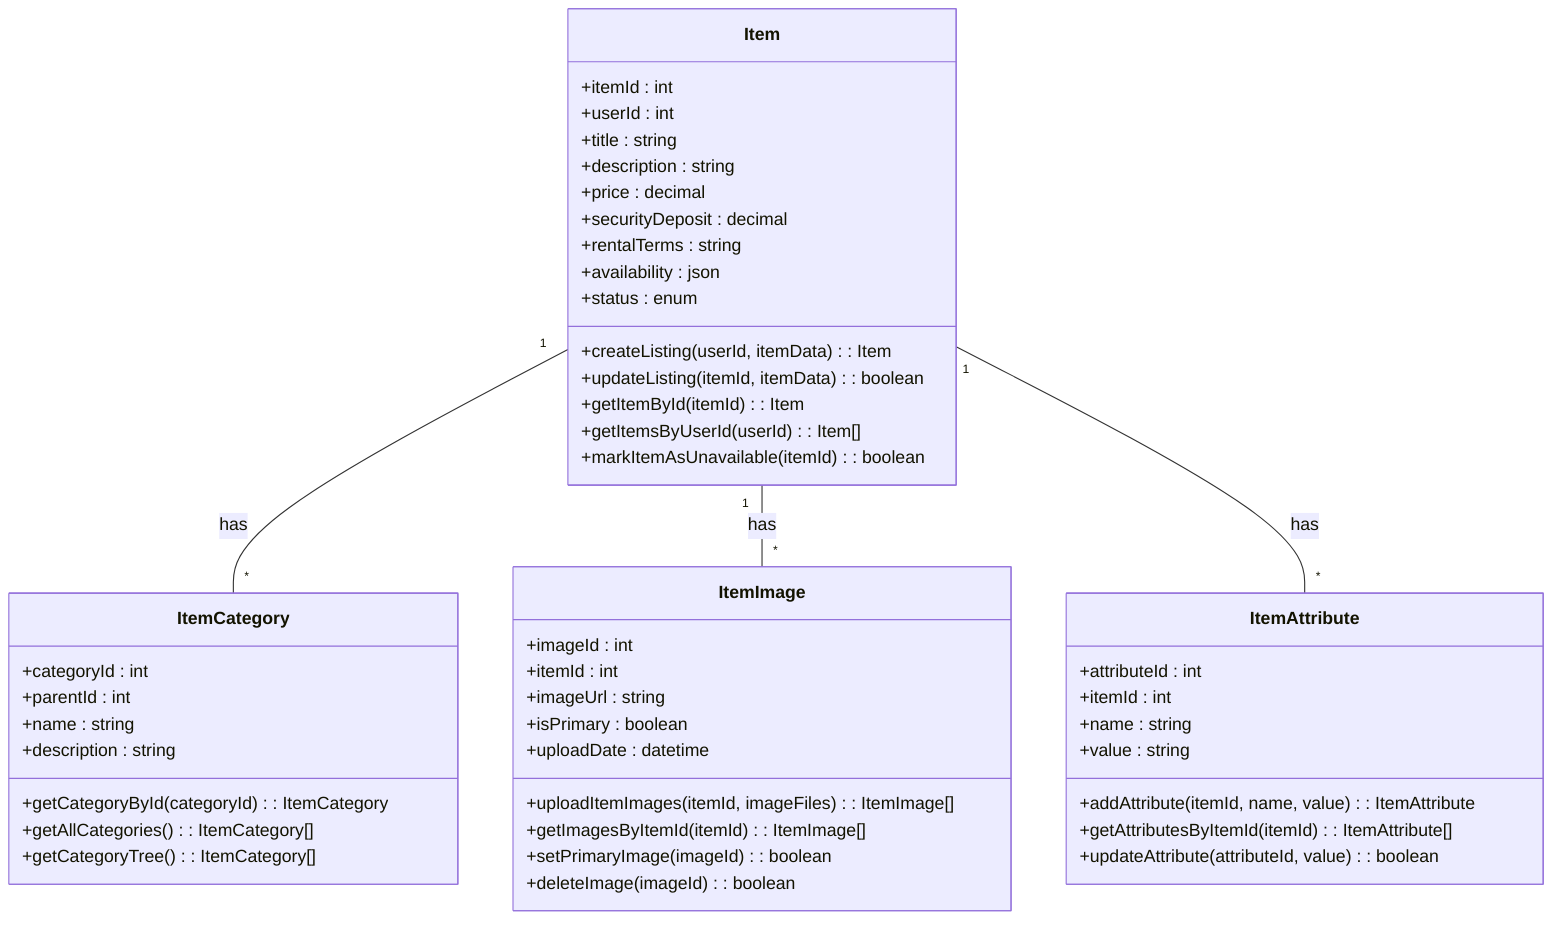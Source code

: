 classDiagram
    Item "1" -- "*" ItemCategory : has
    Item "1" -- "*" ItemImage : has
    Item "1" -- "*" ItemAttribute : has
    
    class Item {
        +itemId : int
        +userId : int
        +title : string
        +description : string
        +price : decimal
        +securityDeposit : decimal
        +rentalTerms : string
        +availability : json
        +status : enum
        +createListing(userId, itemData) : Item
        +updateListing(itemId, itemData) : boolean
        +getItemById(itemId) : Item
        +getItemsByUserId(userId) : Item[]
        +markItemAsUnavailable(itemId) : boolean
    }
    
    class ItemCategory {
        +categoryId : int
        +parentId : int
        +name : string
        +description : string
        +getCategoryById(categoryId) : ItemCategory
        +getAllCategories() : ItemCategory[]
        +getCategoryTree() : ItemCategory[]
    }
    
    class ItemImage {
        +imageId : int
        +itemId : int
        +imageUrl : string
        +isPrimary : boolean
        +uploadDate : datetime
        +uploadItemImages(itemId, imageFiles) : ItemImage[]
        +getImagesByItemId(itemId) : ItemImage[]
        +setPrimaryImage(imageId) : boolean
        +deleteImage(imageId) : boolean
    }
    
    class ItemAttribute {
        +attributeId : int
        +itemId : int
        +name : string
        +value : string
        +addAttribute(itemId, name, value) : ItemAttribute
        +getAttributesByItemId(itemId) : ItemAttribute[]
        +updateAttribute(attributeId, value) : boolean
    }